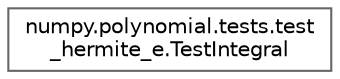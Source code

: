 digraph "Graphical Class Hierarchy"
{
 // LATEX_PDF_SIZE
  bgcolor="transparent";
  edge [fontname=Helvetica,fontsize=10,labelfontname=Helvetica,labelfontsize=10];
  node [fontname=Helvetica,fontsize=10,shape=box,height=0.2,width=0.4];
  rankdir="LR";
  Node0 [id="Node000000",label="numpy.polynomial.tests.test\l_hermite_e.TestIntegral",height=0.2,width=0.4,color="grey40", fillcolor="white", style="filled",URL="$de/d6f/classnumpy_1_1polynomial_1_1tests_1_1test__hermite__e_1_1TestIntegral.html",tooltip=" "];
}
